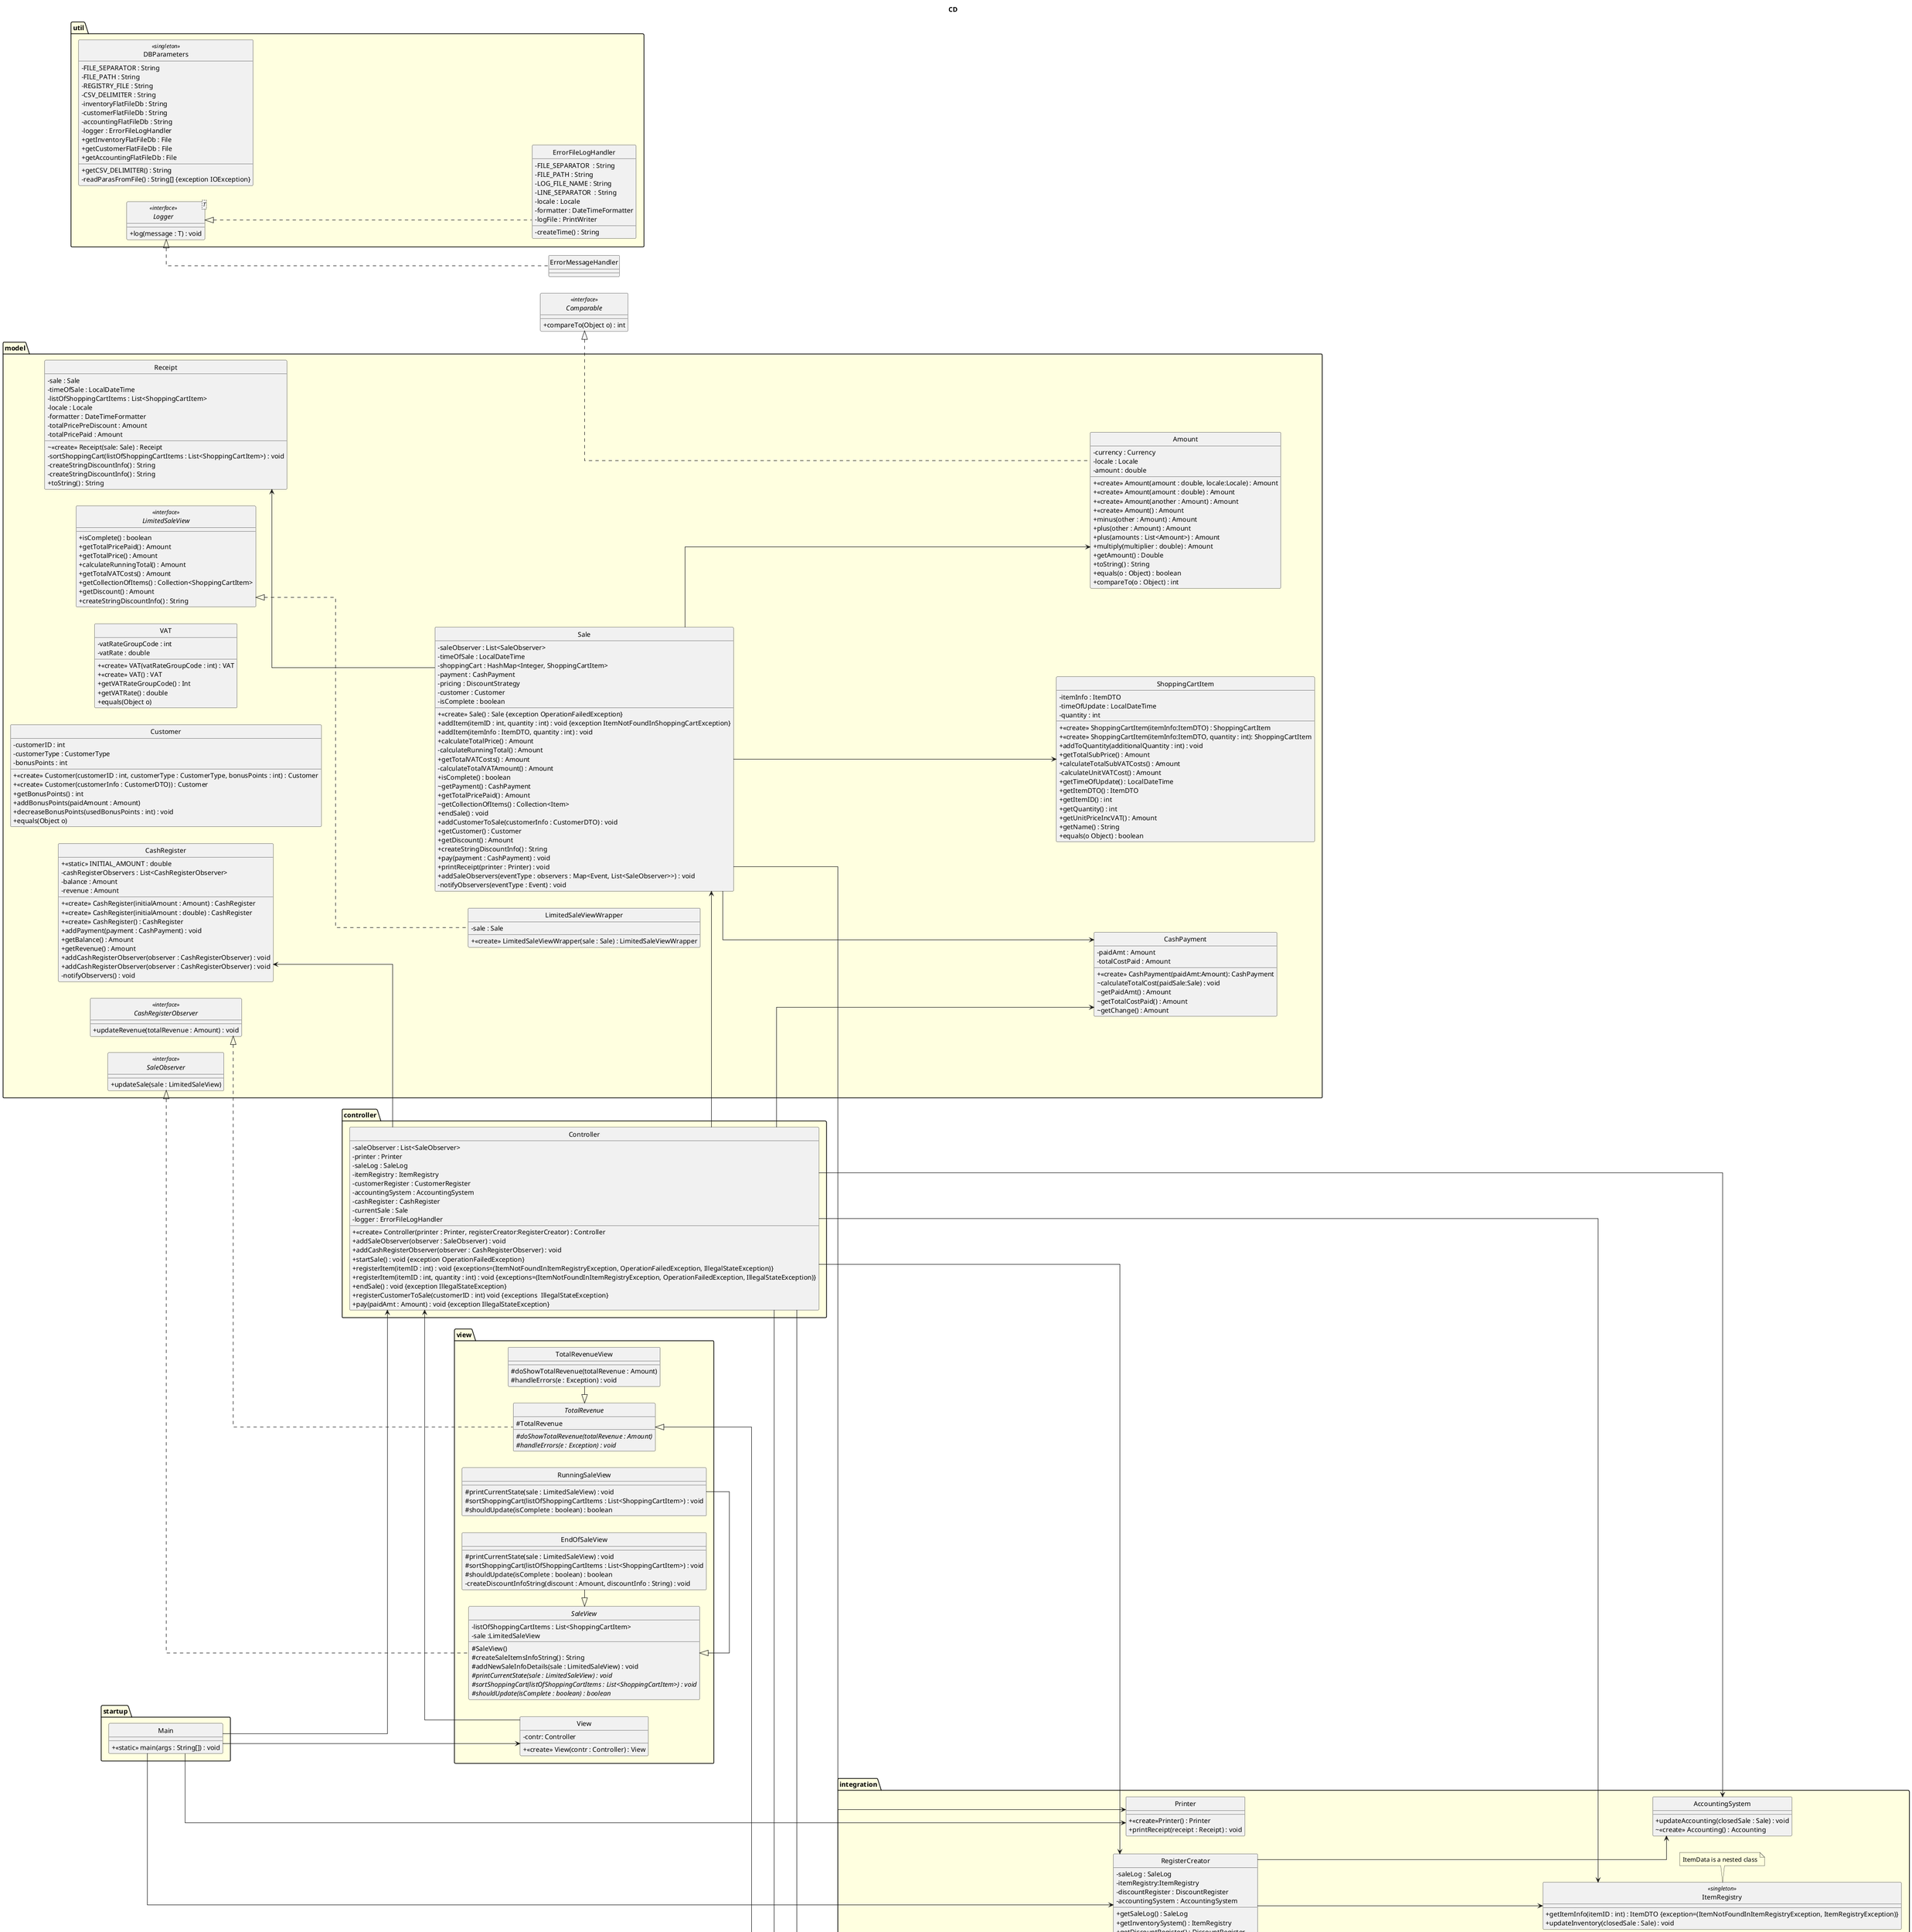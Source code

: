 @startuml
'https://plantuml.com/class-diagram
'TODO: abstract and static members should have {abstract} {static}
'TODO pricing and vat package
title CD
hide circle
skinparam linetype ortho
skinparam package {
    BackgroundColor LightYellow
}
'top to bottom direction
left to right direction
skinparam ClassAttributeIconSize 0
interface Comparable <<interface>> {
    + compareTo(Object o) : int
    }



together {
package startup {
    class Main{
        + <<static>> main(args : String[]) : void
    }
}
    package view {
        class View {
            - contr: Controller
            + <<create>> View(contr : Controller) : View
        }
        abstract class TotalRevenue {
            # TotalRevenue
            # {abstract} doShowTotalRevenue(totalRevenue : Amount)
            # {abstract} handleErrors(e : Exception) : void
        }
        class TotalRevenueView {
            # doShowTotalRevenue(totalRevenue : Amount)
            # handleErrors(e : Exception) : void
        }
        abstract class SaleView {
            - listOfShoppingCartItems : List<ShoppingCartItem>
            - sale :LimitedSaleView
            # SaleView()
            # createSaleItemsInfoString() : String
            # addNewSaleInfoDetails(sale : LimitedSaleView) : void
            # {abstract} printCurrentState(sale : LimitedSaleView) : void
            # {abstract} sortShoppingCart(listOfShoppingCartItems : List<ShoppingCartItem>) : void
            # {abstract} shouldUpdate(isComplete : boolean) : boolean
        }
        class EndOfSaleView {
            # printCurrentState(sale : LimitedSaleView) : void
            # sortShoppingCart(listOfShoppingCartItems : List<ShoppingCartItem>) : void
            # shouldUpdate(isComplete : boolean) : boolean
            - createDiscountInfoString(discount : Amount, discountInfo : String) : void
        }
        class RunningSaleView {
            # printCurrentState(sale : LimitedSaleView) : void
            # sortShoppingCart(listOfShoppingCartItems : List<ShoppingCartItem>) : void
            # shouldUpdate(isComplete : boolean) : boolean
        }
    }
    package controller {
        class Controller{
            - saleObserver : List<SaleObserver>
            - printer : Printer
            - saleLog : SaleLog
            - itemRegistry : ItemRegistry
            - customerRegister : CustomerRegister
            - accountingSystem : AccountingSystem
            - cashRegister : CashRegister
            - currentSale : Sale
            - logger : ErrorFileLogHandler
            + <<create>> Controller(printer : Printer, registerCreator:RegisterCreator) : Controller
            + addSaleObserver(observer : SaleObserver) : void
            + addCashRegisterObserver(observer : CashRegisterObserver) : void
            + startSale() : void {exception OperationFailedException}
            + registerItem(itemID : int) : void {exceptions=(ItemNotFoundInItemRegistryException, OperationFailedException, IllegalStateException)}
            + registerItem(itemID : int, quantity : int) : void {exceptions=(ItemNotFoundInItemRegistryException, OperationFailedException, IllegalStateException)}
            + endSale() : void {exception IllegalStateException}
            + registerCustomerToSale(customerID : int) void {exceptions  IllegalStateException}
            + pay(paidAmt : Amount) : void {exception IllegalStateException}
        }
    }
    package model {
        class Sale{
            - saleObserver : List<SaleObserver>
            - timeOfSale : LocalDateTime
            - shoppingCart : HashMap<Integer, ShoppingCartItem>
            - payment : CashPayment
            - pricing : DiscountStrategy
            - customer : Customer
            - isComplete : boolean
            + <<create>> Sale() : Sale {exception OperationFailedException}
            + addItem(itemID : int, quantity : int) : void {exception ItemNotFoundInShoppingCartException}
            + addItem(itemInfo : ItemDTO, quantity : int) : void
            + calculateTotalPrice() : Amount
            - calculateRunningTotal() : Amount
            + getTotalVATCosts() : Amount
            - calculateTotalVATAmount() : Amount
            + isComplete() : boolean
            ~ getPayment() : CashPayment
            + getTotalPricePaid() : Amount
            ~ getCollectionOfItems() : Collection<Item>
            + endSale() : void
            + addCustomerToSale(customerInfo : CustomerDTO) : void
            + getCustomer() : Customer
            + getDiscount() : Amount
            + createStringDiscountInfo() : String
            + pay(payment : CashPayment) : void
            + printReceipt(printer : Printer) : void
            + addSaleObservers(eventType : observers : Map<Event, List<SaleObserver>>) : void
            - notifyObservers(eventType : Event) : void
        }
        class ShoppingCartItem{
            - itemInfo : ItemDTO
            - timeOfUpdate : LocalDateTime
            - quantity : int
            + <<create>> ShoppingCartItem(itemInfo:ItemDTO) : ShoppingCartItem
            + <<create>> ShoppingCartItem(itemInfo:ItemDTO, quantity : int): ShoppingCartItem
            + addToQuantity(additionalQuantity : int) : void
            + getTotalSubPrice() : Amount
            + calculateTotalSubVATCosts() : Amount
            - calculateUnitVATCost() : Amount
            + getTimeOfUpdate() : LocalDateTime
            + getItemDTO() : ItemDTO
            + getItemID() : int
            + getQuantity() : int
            + getUnitPriceIncVAT() : Amount
            + getName() : String
            + equals(o Object) : boolean
            }
        class CashPayment{
            - paidAmt : Amount
            - totalCostPaid : Amount
            + <<create>> CashPayment(paidAmt:Amount): CashPayment
            ~ calculateTotalCost(paidSale:Sale) : void
'            ~ calculateTotalCost(totalPrice : Amount, customer : Customer) : void
            ~ getPaidAmt() : Amount
            ~ getTotalCostPaid() : Amount
            ~ getChange() : Amount
            }
        class CashRegister{
            + <<static>> INITIAL_AMOUNT : double
            - cashRegisterObservers : List<CashRegisterObserver>
            - balance : Amount
            - revenue : Amount
            + <<create>> CashRegister(initialAmount : Amount) : CashRegister
            + <<create>> CashRegister(initialAmount : double) : CashRegister
            + <<create>> CashRegister() : CashRegister
            + addPayment(payment : CashPayment) : void
            + getBalance() : Amount
            + getRevenue() : Amount
            + addCashRegisterObserver(observer : CashRegisterObserver) : void
            + addCashRegisterObserver(observer : CashRegisterObserver) : void
            - notifyObservers() : void
        }
        class Receipt{
            - sale : Sale
            - timeOfSale : LocalDateTime
            - listOfShoppingCartItems : List<ShoppingCartItem>
            - locale : Locale
            - formatter : DateTimeFormatter
            - totalPricePreDiscount : Amount
            - totalPricePaid : Amount
            ~ <<create>> Receipt(sale: Sale) : Receipt
            - sortShoppingCart(listOfShoppingCartItems : List<ShoppingCartItem>) : void
            - createStringDiscountInfo() : String
            - createStringDiscountInfo() : String
            + toString() : String
        }

        class Amount{
            - currency : Currency
            - locale : Locale
            - amount : double
            + <<create>> Amount(amount : double, locale:Locale) : Amount
            + <<create>> Amount(amount : double) : Amount
            + <<create>> Amount(another : Amount) : Amount
            + <<create>> Amount() : Amount
            + minus(other : Amount) : Amount
            + plus(other : Amount) : Amount
            + plus(amounts : List<Amount>) : Amount
            + multiply(multiplier : double) : Amount
            + getAmount() : Double
            + toString() : String
            + equals(o : Object) : boolean
            + compareTo(o : Object) : int
        }
        class VAT{
            - vatRateGroupCode : int
            - vatRate : double
            + <<create>> VAT(vatRateGroupCode : int) : VAT
            + <<create>> VAT() : VAT
            + getVATRateGroupCode() : Int
            + getVATRate() : double
            + equals(Object o)
        }
        class Customer {
            - customerID : int
            - customerType : CustomerType
            - bonusPoints : int
            + <<create>> Customer(customerID : int, customerType : CustomerType, bonusPoints : int) : Customer
            + <<create>> Customer(customerInfo : CustomerDTO)) : Customer
            + getBonusPoints() : int
            + addBonusPoints(paidAmount : Amount)
            + decreaseBonusPoints(usedBonusPoints : int) : void
            + equals(Object o)
        }
        interface SaleObserver <<interface>> {
            + updateSale(sale : LimitedSaleView)
        }
        interface CashRegisterObserver <<interface>> {
            + updateRevenue(totalRevenue : Amount) : void
        }
        interface LimitedSaleView <<interface>> {
            + isComplete() : boolean
            + getTotalPricePaid() : Amount
            + getTotalPrice() : Amount
            + calculateRunningTotal() : Amount
            + getTotalVATCosts() : Amount
            + getCollectionOfItems() : Collection<ShoppingCartItem>
            + getDiscount() : Amount
            + createStringDiscountInfo() : String
        }
        class LimitedSaleViewWrapper {
            - sale : Sale
            + <<create>> LimitedSaleViewWrapper(sale : Sale) : LimitedSaleViewWrapper
        }
    }
}
    package integration {
        package pricing {
            enum "//<<enumeration>>//\nCustomerType" as CustomerType {
                STUDENT,
                MEMBER
            }
            class DiscountFactory <<singleton>> {
                - {static} DISCOUNT_CLASS_NAME_KEY : String
                + getDiscountStrategy() : DiscountStrategy {exceptions = (ClassNotFoundException, NoSuchMethodException, InvocationTargetException, InstantiationException, IllegalAccessException)}
                - createComposite(classNames : String[] {exceptions = (ClassNotFoundException, NoSuchMethodException, InvocationTargetException, InstantiationException, IllegalAccessException)}
                - instantiateDiscountStrategy(className : String) : DiscountStrategy {exceptions = (ClassNotFoundException, NoSuchMethodException, InvocationTargetException, InstantiationException, IllegalAccessException)}
            }

            interface DiscountStrategy <<interface>>{
                + getTotal(sale : Sale) : Amount
                + getDiscount() : Amount
            }

            class CompositeDiscountStrategy {
                - discountStrategies : List<DiscountStrategy>
                - usedDiscountStrategy : DiscountStrategy
                ~ <<create>> CompositeDiscountStrategy() : CompositeDiscountStrategy
                + addDiscountStrategy(discountStrategy : DiscountStrategy)
                + toString()
            }

            class MemberDiscount {
                - discountRate : double
                - discountAmount : Amount
                + toString() : String
            }
            class StudentDiscount {
                - discountRate : double
                - discountAmount : Amount
                + toString() : String
            }
            class Promotion {
                - threshold : Amount
                - bonusCheck : Amount
                - discountAmount : Amount
                - toString() : String
            }

        }
        package vat {
            class VATFactory <<singleton>> {
                - {static} VAT_CLASS_NAME_KEY : String
                + getDefaultVATStrategy() : DiscountStrategy {exceptions = (ClassNotFoundException, NoSuchMethodException, InvocationTargetException, InstantiationException, IllegalAccessException)}
                - instantiateVATStrategy(className : String) : DiscountStrategy {exceptions = (ClassNotFoundException, NoSuchMethodException, InvocationTargetException, InstantiationException, IllegalAccessException)}
            }
            interface VATStrategy <<interface>> {
                + calculateVATForItem(item : ShoppingCartItem) : Amount
            }
            class SwedishVAT {
                - getVATRate(vatGroupCode : int): double
            }
        }
        class RegisterCreator{
            - saleLog : SaleLog
            - itemRegistry:ItemRegistry
            - discountRegister : DiscountRegister
            - accountingSystem : AccountingSystem
            + getSaleLog() : SaleLog
            + getInventorySystem() : ItemRegistry
            + getDiscountRegister() : DiscountRegister
            + getAccountingSystem() : AccountingSystem
            + <<create>> RegisterCreator() : RegisterCreator
        }
        class DiscountRegister <<singleton>> {
            + getDiscountInfo(customerID : int) : DiscountDTO
        }
        class ItemRegistry <<singleton>> {
'            - flatFileDb : String
'            - inventoryTable : HashMap<Integer, ItemData>
'            - addItemData() : void
            + getItemInfo(itemID : int) : ItemDTO {exception=(ItemNotFoundInItemRegistryException, ItemRegistryException)}
            + updateInventory(closedSale : Sale) : void
        }
            note bottom : ItemData is a nested class
        class SaleLog{
            + sales : List<Sale>
            ~<<create>>SaleLog() : SaleLog
            + logSale(sale : Sale) : void
            + findSaleByTotalAmount(totalAmount : Amount) : List<Sale>
        }
        class AccountingSystem{
            + updateAccounting(closedSale : Sale) : void
            ~ <<create>> Accounting() : Accounting
        }
        class Printer{
            + <<create>>Printer() : Printer
            + printReceipt(receipt : Receipt) : void
'            + printSaleLog(saleLog : SaleLog) : void
        }
        class TotalRevenueFileOutput {
            - FILE_SEPARATOR  : String
            - FILE_PATH : String
            - FILE_NAME : String
            - locale : Locale
            - formatter : DateTimeFormatter
            - revenueLogger : PrintWriter
            - logger : ErrorFileLogHandler
            + <<create>>TotalRevenueFileOutput() : TotalRevenueFileOutput {exception IOException}
            # doShowTotalRevenue(totalRevenue : Amount)
            # handleErrors(e : Exception) : void
            - createTime() : String
            }
    }
    package util{
        class DBParameters <<singleton>> {
        - FILE_SEPARATOR : String
        - FILE_PATH : String
        - REGISTRY_FILE : String
        - CSV_DELIMITER : String
        - inventoryFlatFileDb : String
        - customerFlatFileDb : String
        - accountingFlatFileDb : String
        - logger : ErrorFileLogHandler
        + getCSV_DELIMITER() : String
        + getInventoryFlatFileDb : File
        + getCustomerFlatFileDb : File
        + getAccountingFlatFileDb : File
        - readParasFromFile() : String[] {exception IOException}
    }
        class ErrorFileLogHandler {
            - FILE_SEPARATOR  : String
            - FILE_PATH : String
            - LOG_FILE_NAME : String
            - LINE_SEPARATOR  : String
            - locale : Locale
            - formatter : DateTimeFormatter
            - logFile : PrintWriter
            - createTime() : String
        }

        interface Logger <T><<interface>> {
            + log(message : T) : void
        }
    }

'interfaces
CashRegisterObserver <|-[dashed]- TotalRevenue
TotalRevenue <|- TotalRevenueView
TotalRevenue <|- TotalRevenueFileOutput

SaleObserver <|-[dashed]- SaleView
SaleView <|- EndOfSaleView
SaleView <|- RunningSaleView

DiscountStrategy <|-[dashed]- CompositeDiscountStrategy
DiscountStrategy <|-[dashed]- StudentDiscount
DiscountStrategy <|-[dashed]- Promotion
DiscountStrategy <|-[dashed]- MemberDiscount

Logger <|-[dashed]- ErrorFileLogHandler
Logger <|-[dashed]- ErrorMessageHandler

VATStrategy <|-[dashed]- CompositeVATStrategy
VATStrategy <|-[dashed]- SwedishVAT

LimitedSaleView <|-[dashed]- LimitedSaleViewWrapper

Comparable <|-[dashed]- Amount

'Dependencies
Main --> View
Main -left-> Controller
Main ---> Printer
Main ---> RegisterCreator
Controller -up-> CashRegister
Controller --> SaleLog
Controller --> DiscountRegister
Controller --> AccountingSystem
Controller --> ItemRegistry
Controller --> RegisterCreator
RegisterCreator --> DiscountRegister
RegisterCreator --> AccountingSystem
RegisterCreator --> ItemRegistry
RegisterCreator --> SaleLog
View -right-> Controller
Controller --> Sale
Controller --> CashPayment
Sale --> CashPayment
Receipt <-- Sale
Sale --> Printer
Sale --> ShoppingCartItem
Sale --> Amount
@enduml

@startuml
'title DTO
' //TODO Ska vi ha en customerDTO och customerDb?
' //TODO Ska DTO:erna flyttas till CD?
hide circle
skinparam ClassAttributeIconSize 0
skinparam linetype ortho
skinparam package {
    BackgroundColor LightYellow
}
    package dto {
        class ItemDTO{
            - itemId : int
            - name : String
            - description : String
            - price : Amount
            - vat : VAT
            +<<create>> ItemDTO() : ItemDTO
            + equals(o : Object)
        }

        class CustomerDTO{
'            // TODO ska discount finnas med i SaleDTO?
            - customerID : int
            - customerType : CustomerType
            - bonusPoints : int
            +<<create>>DiscountDTO(customerID : int, customerType : CustomerType, bonusPoints : int) : DiscountDTO
            + equals(o : Object) : boolean
'        note bottom : Attributes TBD based on Discount Rules.
        }
    }
note top: getters, toString and equals are included as methods for all DTO attributes
@enduml

@startuml
skinparam style strictuml
participant ":Main" as Main
participant "printer:Printer" as printer
participant "registerCreator:RegisterCreator" as registerCreator
participant "saleLog:SaleLog" as saleLog
participant ":AccountingSystem" as AccountingSystem

participant ":ItemRegistry" as ItemRegistry
participant "contr:Controller" as contr
participant "cashRegister : CashRegister" as cashRegister
participant "view : View" as view
' user -> Main: main()
activate Main
create printer
autonumber 1
Main -[dashed]->> printer : <<create>>\n printer = Printer() : Printer

create registerCreator
autonumber 2
Main -[dashed]->> registerCreator : <<create>>\n registerCreator = RegisterCreator() : RegisterCreator
activate registerCreator

autonumber 2.1
create saleLog
registerCreator -[dashed]->> saleLog : <<create>>\n saleLog = SaleLog() : SaleLog

create AccountingSystem
autonumber 2.2
registerCreator -> AccountingSystem : <<static>>\ngetInstance() : AccountingSystem

create CustomerRegistry
autonumber 2.3
registerCreator -> CustomerRegistry : <<static>>\ngetInstance() : CustomerRegistry
'activate CustomerRegister
'deactivate CustomerRegister

create ItemRegistry
autonumber 2.4
registerCreator -> ItemRegistry: <<static>>\ngetInstance() : ItemRegistry
'activate ItemRegistry
'deactivate ItemRegistry
deactivate registerCreator

autonumber 3
create contr
Main -[dashed]->> contr : <<create>>\n contr = Controller(printer : Printer, registerCreator : RegisterCreator) : Controller
activate contr

autonumber 3.1
contr -> registerCreator : saleLog = getSaleLog() : SaleLog
activate registerCreator
deactivate registerCreator

autonumber 3.2
contr -> registerCreator : accountingSystem = getAccountingSystem() : AccountingSystem
activate registerCreator
deactivate registerCreator

autonumber 3.3
contr -> registerCreator : customerRegistry = getCustomerRegistry() : CustomerRegistry
activate registerCreator
deactivate registerCreator

autonumber 3.4
contr -> registerCreator : itemRegistry = getItemRegistry() : ItemRegistry
activate registerCreator
deactivate registerCreator

create cashRegister
autonumber 3.5
contr -[dashed]->> cashRegister : <<create>>\n cashRegister = CashRegister(initialAmount: int) : CashRegister
'activate cashRegister
'deactivate cashRegister
'TODO ska jag lägga till att contr skapar en Lista för SaleObservers?
deactivate contr

create view
autonumber 4
Main -[dashed]->> view : <<create>>\n View(contr: Controller):View
activate view

autonumber 5
view -> contr : addSaleObserver(new SaleObserver() : SaleObserver) : void
activate contr
deactivate contr
deactivate view
deactivate Main
'TODO ska jag lägga till att view skapar observers?
'TODO ska jag lägga till att view anropar contr för alla RegisterObservers?
'TODO ska jag lägga till att view anropar contr för alla SaleObservers?

@enduml

@startuml
skinparam style strictuml

'autoactivate on 'TODO activationbars!!!!!!!
' actor user
hide unlinked
'title "startSale"
participant ":View" as View
participant "contr : Controller" as contr
participant "currentSale : Sale" as currentSale
participant ": DiscountFactory" as DiscountFactory
participant "saleObservers : List<SaleObserver>" as saleObservers

autonumber 1
View -> contr : startSale(): void
activate contr

autonumber 1.1
create currentSale
contr -[dashed]->> currentSale :  <<create>>\n currentSale = Sale() : Sale
activate currentSale
autonumber 1.1.1
currentSale -> DiscountFactory : <<static>>\n discountFactory = getInstance() : DiscountFactory
activate DiscountFactory
deactivate DiscountFactory
currentSale -> DiscountFactory : pricing = getDiscountStrategy() : DiscountStrategy

'Hur lägga till brytningen som Leif har i sitt exempel?
activate DiscountFactory
autonumber stop
currentSale <<- DiscountFactory : <<exception>>\nClassNotFoundException
currentSale <<- DiscountFactory : <<exception>>\nInvocationTargetException
currentSale <<- DiscountFactory : <<exception>>\nNoSuchMethodException
currentSale <<- DiscountFactory : <<exception>>\nInstantiationException
currentSale <<- DiscountFactory : <<exception>>\nIllegalAccessException
deactivate DiscountFactory
contr <<- currentSale : <<exception>>\nOperationFailedException
deactivate currentSale
View <<- contr : <<exception>>\nOperationFailedException
autonumber 1.2
contr -> currentSale : addAllSaleObservers(saleObservers : List<SaleObserver>) : void
activate currentSale
autonumber 1.2.1
currentSale -> saleObservers : addAll(observers : List<SaleObserver>) : void
activate saleObservers
deactivate saleObservers
deactivate currentSale

deactivate contr

autonumber stop
@enduml

@startuml
skinparam style strictuml

'title registerItem
'REGISTERITEM
hide unlinked
participant ":View" as View
participant "contr:Controller" as contr
participant "currentSale:Sale" as currentSale
participant "shoppingCart:Map<Integer, ShoppingCartItem>" as shoppingCart
participant "itemRegistry:ItemRegistry" as itemRegistry
participant "item : ShoppingCartItem" as item
participant "newItem : ShoppingCartItem" as newItem

loop moreItems
'[validIdentifier]
    alt singleItem
        autonumber 1
        View -> contr : registerItem(itemID:int) : void
        activate contr
        autonumber 1.1
        contr -> contr : registerItem(itemID:int, 1 : int) : void
        activate contr
        deactivate contr
        deactivate contr

   else else
        autonumber 1
        View -> contr : registerItem(itemID:int, quantity:int) : void
        activate contr
   end
        deactivate itemRegistry
        note right: itemRegistry creates ItemDTO

        autonumber 1.2
        contr -> currentSale : addItem(itemID : int, quantity:int) : void
        activate currentSale
            autonumber 1.2.1
            currentSale -> shoppingCart : item = get.(itemID : int) : ShoppingCartItem
            activate shoppingCart
            deactivate shoppingCart
            autonumber 1.2.2
            currentSale -> item : addToQuantity(quantity : int) : void
            activate item
            deactivate item
            autonumber stop
            contr <<- currentSale : <<exception>>\nItemNotFoundInShoppingCartException
            ref over currentSale
                Notify Sale Observers
            end ref
            deactivate currentSale
'            activate currentSale
        group Item not found in Shopping Cart
            autonumber 1.2
            contr -> itemRegistry : itemInfo = getItemInfo(itemID : int) : ItemDTO
            activate itemRegistry
            autonumber stop
            contr <<- itemRegistry : <<exception>>\nItemNotFoundInItemRegistryException
            contr <<- itemRegistry : <<exception>>\nItemRegistryException
            deactivate itemRegistry
            autonumber 1.3
            contr -> currentSale : addItem(itemInfo : ItemDTO, quantity:int) : void
            activate currentSale
            autonumber 1.3.1
            create newItem
            currentSale -[dashed]->> newItem : <<create>> \n newItem = ShoppingCartItem(itemInfo : ItemDTO, quantity : int) : ShoppingCartItem
'            activate newItem
'            deactivate newItem
            autonumber 1.3.2
            currentSale -> shoppingCart : put(item.itemID():int, newItem : ShoppingCartItem) : ShoppingCartItem
            activate shoppingCart
            deactivate shoppingCart
        deactivate currentSale
            ref over currentSale
                Notify Sale Observers
            end ref
        end
        autonumber stop
            View <<- contr : <<exception>>\nItemNotFoundInInRegistryException
            View <<- contr : <<exception>>\nOperationFailedException
        deactivate contr

        deactivate contr
end

autonumber stop
@enduml
@startuml

skinparam style strictuml
mainframe **sd** Notify Sale Observers
participant ": Sale" as Sale
participant "<<interface>>\n: LimitedSaleView" as LimitedSaleView
participant "saleObservers : List<SaleObserver>" as saleObservers

-> Sale : [some sale update]
activate Sale
Sale -> Sale : notifyObservers() : void
activate Sale
create LimitedSaleView
Sale -[dashed]->> LimitedSaleView : <<create>>\n limitedSaleView = LimitedSaleViewWrapper(sale : Sale) : LimitedSaleViewWrapper
loop for each SaleObserver in saleObservers
    Sale -> saleObservers : updateSale(limitedSaleView : LimitedSaleView) : void
    activate saleObservers
    deactivate saleObservers
end loop

@enduml
@startuml

skinparam style strictuml
mainframe **sd** Notify Cash Register Observers
participant ": CashRegister" as CashRegister
participant "cashRegisterObservers\n: List<CashRegisterObserver>" as cashRegisterObservers

-> CashRegister : addPayment()
activate CashRegister
CashRegister -> CashRegister : notifyObservers() : void
activate CashRegister
loop for each CashRegisterObserver in cashRegisterObservers
    CashRegister -> cashRegisterObservers : updateRevenue(revenue : Amount) : void
    activate cashRegisterObservers
    deactivate cashRegisterObservers
end loop

@enduml
@startuml
skinparam style strictuml
'title EndSale

participant ":View" as View
participant "contr:Controller" as contr
participant "currentSale:Sale" as currentSale

autonumber 1
View -> contr : endSale() : void
activate View
activate contr
autonumber 1.1
contr -> currentSale : endSale (): void
activate currentSale
            ref over currentSale
                Notify Sale Observers
            end ref
deactivate currentSale
deactivate contr
deactivate View

autonumber stop
@enduml

@startuml
skinparam style strictuml
'title registerCustomerToSale

participant ": View" as View
participant "contr : Controller" as contr
participant ": CustomerRegistry" as CustomerRegistry
participant "currentSale : Sale" as currentSale
participant ": Customer" as customer

autonumber 1
View -> contr : registerCustomerToSale(customerID:int): void
activate View
activate contr
autonumber 1.1
'create CustomerRegistry
contr -> CustomerRegistry : customerInfo = \ngetCustomerInfo(customerID:int) : CustomerDTO
activate CustomerRegistry
autonumber stop
contr <<- CustomerRegistry : <<exception>>\nCustomerNotFoundInCustomerRegistryException
contr <<- CustomerRegistry : <<exception>>\nCustomerRegistryException
deactivate CustomerRegistry
View <<- contr : <<exception>>\nCustomerNotFoundInCustomerRegistryException
View <<- contr : <<exception>>\nOperationFailedException
autonumber 1.2
contr -> currentSale : addCustomerToSale(customerInfo:CustomerDTO): void
activate currentSale
create customer
autonumber 1.2.1
currentSale -[dashed]-> customer : <<create>>\nCustomer(customerInfo : CustomerDTO) \n: Customer
activate customer
deactivate customer
deactivate customer

deactivate contr
deactivate View

autonumber stop
@enduml

@startuml
skinparam style strictuml
'title addPayment

'TODO: HÄR ÄR DU.
participant ": View" as View
participant "contr : Controller" as contr
participant "payment : CashPayment" as payment
participant "currentSale : Sale" as currentSale
participant "cashRegister : CashRegister" as cashRegister
participant "currentReceipt : Receipt" as currentReceipt
participant "printer : Printer" as printer

activate View
autonumber 1
View -> contr : pay(paidAmt : Amount) : void
activate contr
create payment
autonumber 1.1
contr -[dashed]->> payment : <<create>> \npayment = \nCashPayment(paidAmt:Amount) : CashPayment
autonumber 1.2
contr -> currentSale : pay(payment:CashPayment) : void
activate currentSale
ref over currentSale, payment
Pricing; discount and customer bonus points strategy
'TODO ref:
end
deactivate currentSale

deactivate currentSale
deactivate payment
deactivate currentSale
autonumber 1.3
contr -> cashRegister : addPayment (payment:CashPayment) : void
activate cashRegister
autonumber 1.3.1
cashRegister -> payment : getPaidAmt() : Amount
activate payment
deactivate payment
cashRegister -> payment : getChange() : Amount
activate payment
deactivate payment
cashRegister -> payment : getTotalCostPaid() : Amount
activate payment
deactivate payment
ref over cashRegister
Notify Cash Register Observers
end ref
deactivate cashRegister

ref over contr, currentSale
Log sale and update external systems
'TODO ref:
'participant "contr : Controller" as contr
'participant "currentSale : Sale" as currentSale
'participant "saleLog:SaleLog" as saleLog
'participant ": AccountingSystem" as AccountingSystem
'participant "customerRegistry : CustomerRegistry" as customerRegistry
'participant "itemRegistry : ItemRegistry" as itemRegistry
'autonumber 1.4
'contr -> saleLog:logSale(currentSale : Sale):void
'activate saleLog
'deactivate saleLog
'
'autonumber 1.5
'contr -> AccountingSystem : updateToAccounting(currentSale : Sale): void
'activate AccountingSystem
'autonumber 1.5.1
'AccountingSystem -> AccountingSystem : updateDatabase() :void
'activate AccountingSystem
'deactivate AccountingSystem
'deactivate AccountingSystem
'
'autonumber 1.6
'contr -> customerRegistry : updateToAccounting(currentSale : Sale): void
'activate customerRegistry
'autonumber 1.6.1
'customerRegistry -> customerRegistry : updateDatabase() :void
'activate customerRegistry
'deactivate customerRegistry
'deactivate customerRegistry
'
'autonumber 1.7
'contr -> itemRegistry : updateInventory(currentSale : Sale)
'activate itemRegistry
'autonumber 1.7.1
'itemRegistry -> itemRegistry : updateDatabase() :void
'activate itemRegistry
'deactivate itemRegistry
'deactivate itemRegistry
'deactivate currentSale
end ref
autonumber 1.4
contr -> currentSale : printReceipt(printer:Printer) : void
activate currentSale
create currentReceipt
autonumber 1.4.1
currentSale -[dashed]->> currentReceipt : <<create>>\n receipt = \n Receipt(sale:Sale) : Receipt
'activate currentReceipt
'deactivate currentReceipt
autonumber 1.4.2
currentSale -> printer :printReceipt(receipt:Receipt):void
activate printer
deactivate printer
deactivate currentSale
deactivate contr
deactivate View
autonumber stop

@enduml
@startuml
mainframe **sd** Pricing; discount and customer bonus points strategy
participant "currentSale : Sale" as currentSale
participant "payment : CashPayment" as payment
participant "pricing : CompositeDiscountStrategy" as pricing
participant "discountStrategies :\n List<DiscountStrategy>" as discountStrategies
participant "strategy : DiscountStrategy" as strategy
participant "customer : Customer" as customer

skinparam style strictuml

-> currentSale : pay(payment : CashPayment) : void
activate currentSale
currentSale -> payment : calculateTotalCost(currentSale : Sale) : void
activate payment
payment -> currentSale : totalCostPaid =\n getTotalPrice() : Amount
activate currentSale
currentSale -> pricing : getTotal(currentSale : Sale) : Amount
activate pricing
pricing -> currentSale : lowestTotalPrice =\n calculateRunningTotal() : Amount
activate currentSale
deactivate currentSale
loop i.hasNext
    pricing -> discountStrategies : strategy = i.next() : DiscountStrategy
    activate discountStrategies
    deactivate discountStrategies
    pricing -> strategy : total =\ngetTotal(currentSale)
    activate strategy
    deactivate strategy
    opt lowestTotalPrice > total
        pricing -> pricing : lowestTotalPrice = total
        pricing -> pricing : usedDiscountStrategy = strategy
    end opt
    deactivate pricing
end loop

payment -> currentSale : customer =\n getCustomer() : Customer
opt customer != null
payment ->  customer : addBonusPoints(totalCostPaid : Amount)
end opt
deactivate currentSale
@enduml
